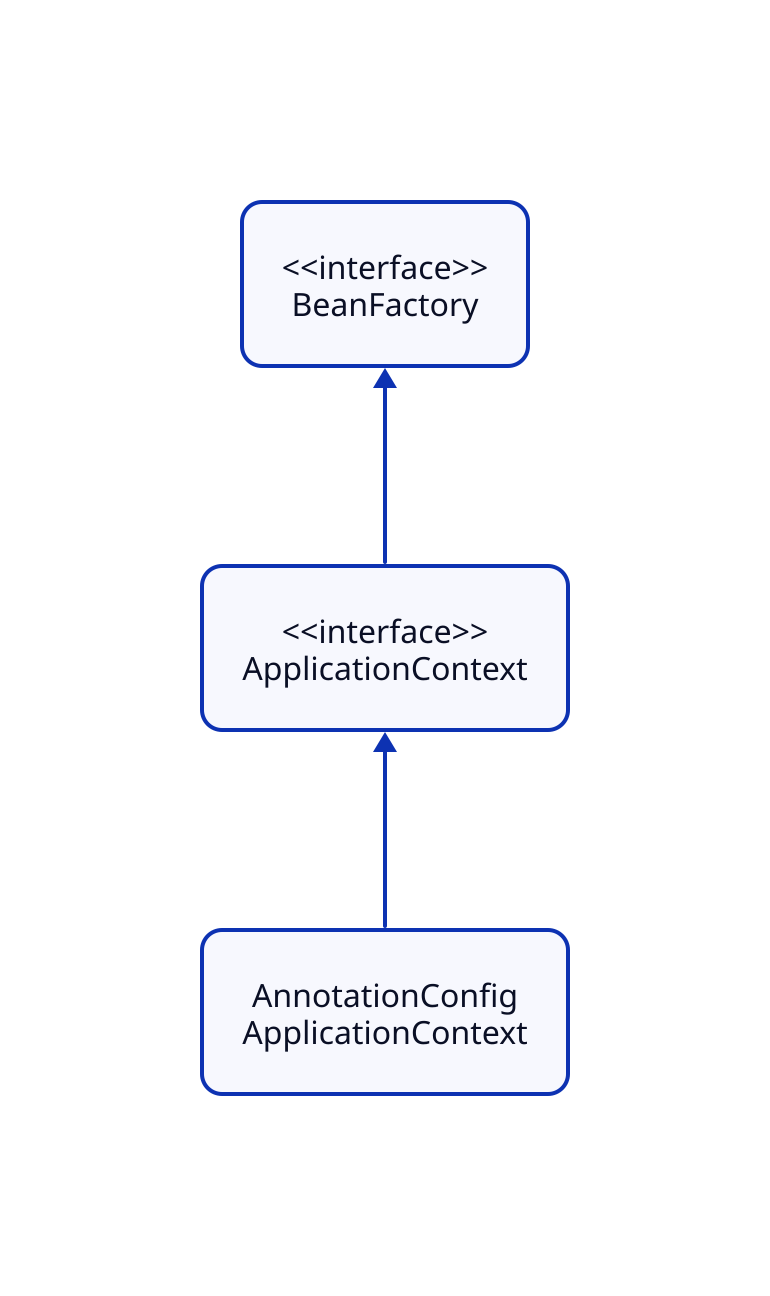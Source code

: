 direction: up

sub -> ac
ac -> bf

bf: <<interface>>\nBeanFactory {
    style.border-radius: 10
}
ac: <<interface>>\nApplicationContext {
    style.border-radius: 10
}
sub: AnnotationConfig\nApplicationContext {
    style.border-radius: 10
}
